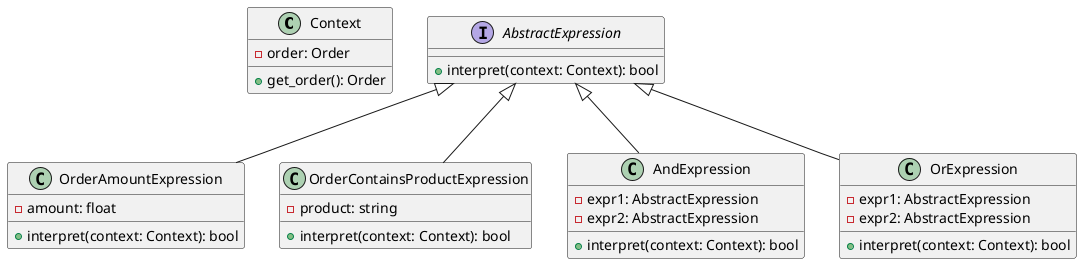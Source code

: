 @startuml

class Context {
    -order: Order
    +get_order(): Order
}

interface AbstractExpression {
    +interpret(context: Context): bool
}

class OrderAmountExpression {
    -amount: float
    +interpret(context: Context): bool
}

class OrderContainsProductExpression {
    -product: string
    +interpret(context: Context): bool
}

class AndExpression {
    -expr1: AbstractExpression
    -expr2: AbstractExpression
    +interpret(context: Context): bool
}

class OrExpression {
    -expr1: AbstractExpression
    -expr2: AbstractExpression
    +interpret(context: Context): bool
}

AbstractExpression <|-- OrderAmountExpression
AbstractExpression <|-- OrderContainsProductExpression
AbstractExpression <|-- AndExpression
AbstractExpression <|-- OrExpression

@enduml